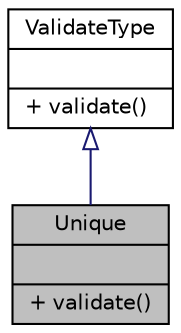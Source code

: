 digraph "Unique"
{
  edge [fontname="Helvetica",fontsize="10",labelfontname="Helvetica",labelfontsize="10"];
  node [fontname="Helvetica",fontsize="10",shape=record];
  Node0 [label="{Unique\n||+ validate()\l}",height=0.2,width=0.4,color="black", fillcolor="grey75", style="filled", fontcolor="black"];
  Node1 -> Node0 [dir="back",color="midnightblue",fontsize="10",style="solid",arrowtail="onormal",fontname="Helvetica"];
  Node1 [label="{ValidateType\n||+ validate()\l}",height=0.2,width=0.4,color="black", fillcolor="white", style="filled",URL="$interfacewcmf_1_1lib_1_1validation_1_1_validate_type.html",tooltip="ValidateType defines the interface for all validator classes. "];
}
